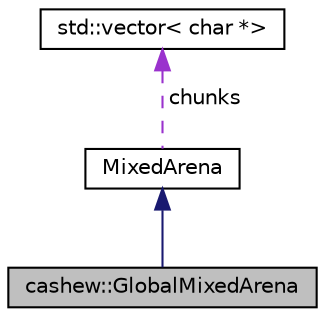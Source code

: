 digraph "cashew::GlobalMixedArena"
{
  edge [fontname="Helvetica",fontsize="10",labelfontname="Helvetica",labelfontsize="10"];
  node [fontname="Helvetica",fontsize="10",shape=record];
  Node2 [label="cashew::GlobalMixedArena",height=0.2,width=0.4,color="black", fillcolor="grey75", style="filled", fontcolor="black"];
  Node3 -> Node2 [dir="back",color="midnightblue",fontsize="10",style="solid",fontname="Helvetica"];
  Node3 [label="MixedArena",height=0.2,width=0.4,color="black", fillcolor="white", style="filled",URL="$struct_mixed_arena.html"];
  Node4 -> Node3 [dir="back",color="darkorchid3",fontsize="10",style="dashed",label=" chunks" ,fontname="Helvetica"];
  Node4 [label="std::vector\< char *\>",height=0.2,width=0.4,color="black", fillcolor="white", style="filled",URL="$classstd_1_1vector.html"];
}
